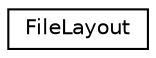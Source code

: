 digraph G
{
  edge [fontname="Helvetica",fontsize="10",labelfontname="Helvetica",labelfontsize="10"];
  node [fontname="Helvetica",fontsize="10",shape=record];
  rankdir=LR;
  Node1 [label="FileLayout",height=0.2,width=0.4,color="black", fillcolor="white", style="filled",URL="$d7/dd8/structFileLayout.html"];
}
